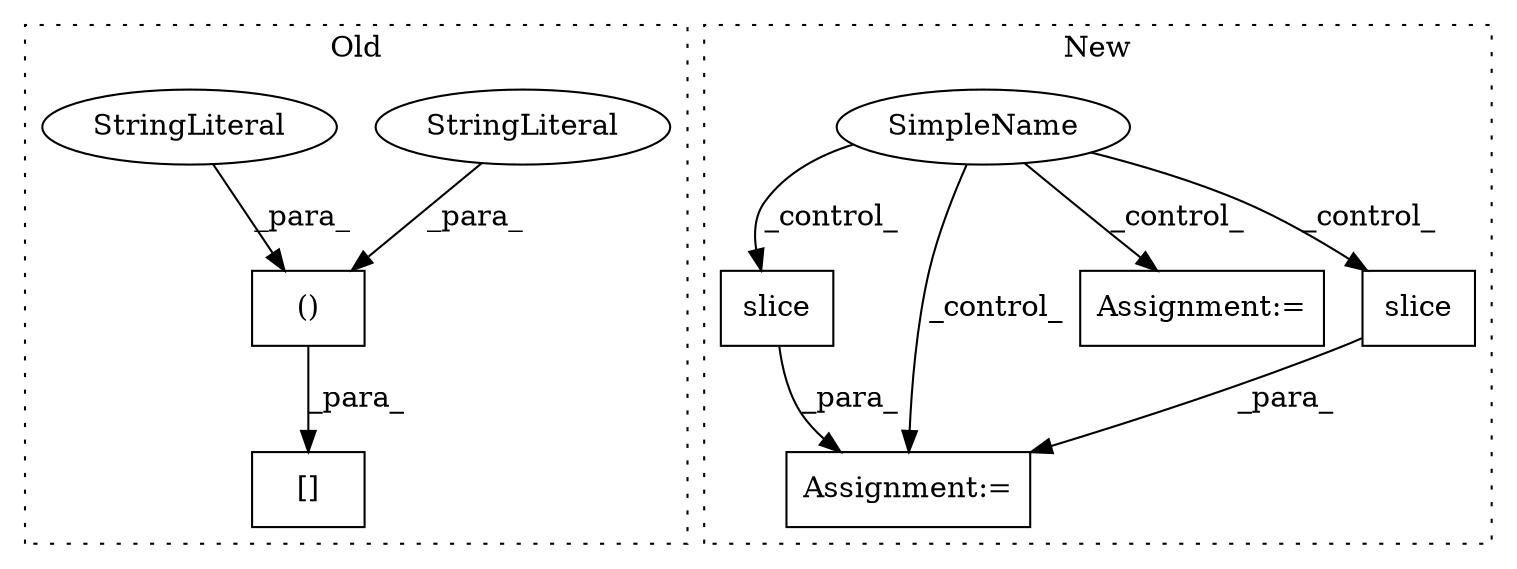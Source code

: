 digraph G {
subgraph cluster0 {
1 [label="[]" a="2" s="3250,3387" l="14,2" shape="box"];
6 [label="()" a="106" s="3264" l="123" shape="box"];
8 [label="StringLiteral" a="45" s="3264" l="26" shape="ellipse"];
9 [label="StringLiteral" a="45" s="3303" l="26" shape="ellipse"];
label = "Old";
style="dotted";
}
subgraph cluster1 {
2 [label="slice" a="32" s="3524,3539" l="6,1" shape="box"];
3 [label="Assignment:=" a="7" s="3490" l="1" shape="box"];
4 [label="SimpleName" a="42" s="" l="" shape="ellipse"];
5 [label="Assignment:=" a="7" s="3571" l="1" shape="box"];
7 [label="slice" a="32" s="3507,3522" l="6,1" shape="box"];
label = "New";
style="dotted";
}
2 -> 3 [label="_para_"];
4 -> 2 [label="_control_"];
4 -> 3 [label="_control_"];
4 -> 7 [label="_control_"];
4 -> 5 [label="_control_"];
6 -> 1 [label="_para_"];
7 -> 3 [label="_para_"];
8 -> 6 [label="_para_"];
9 -> 6 [label="_para_"];
}